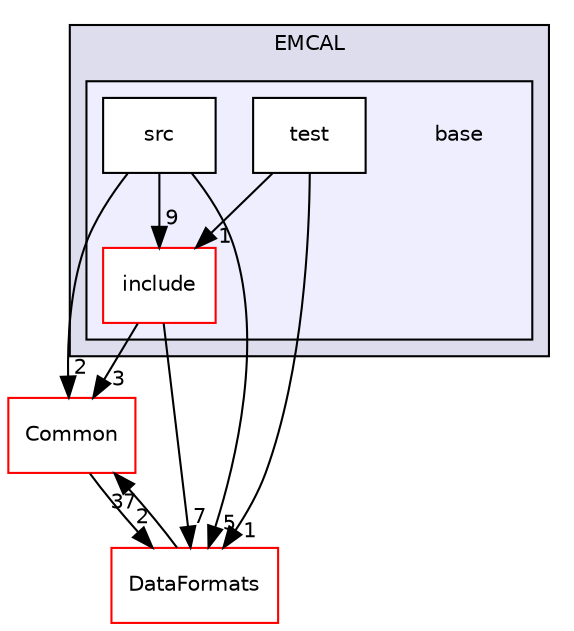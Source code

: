 digraph "/home/travis/build/AliceO2Group/AliceO2/Detectors/EMCAL/base" {
  bgcolor=transparent;
  compound=true
  node [ fontsize="10", fontname="Helvetica"];
  edge [ labelfontsize="10", labelfontname="Helvetica"];
  subgraph clusterdir_088378b58cb1ba39db48039cbd66d10f {
    graph [ bgcolor="#ddddee", pencolor="black", label="EMCAL" fontname="Helvetica", fontsize="10", URL="dir_088378b58cb1ba39db48039cbd66d10f.html"]
  subgraph clusterdir_478733f24fb8878a4cdf7773310adedd {
    graph [ bgcolor="#eeeeff", pencolor="black", label="" URL="dir_478733f24fb8878a4cdf7773310adedd.html"];
    dir_478733f24fb8878a4cdf7773310adedd [shape=plaintext label="base"];
    dir_d913fa5f752939d931056a55b4543460 [shape=box label="include" color="red" fillcolor="white" style="filled" URL="dir_d913fa5f752939d931056a55b4543460.html"];
    dir_aaff9a4cab11643ccb41bda8dc752e40 [shape=box label="src" color="black" fillcolor="white" style="filled" URL="dir_aaff9a4cab11643ccb41bda8dc752e40.html"];
    dir_d2e5374259555c6acf72a211012e1527 [shape=box label="test" color="black" fillcolor="white" style="filled" URL="dir_d2e5374259555c6acf72a211012e1527.html"];
  }
  }
  dir_4ab6b4cc6a7edbff49100e9123df213f [shape=box label="Common" color="red" URL="dir_4ab6b4cc6a7edbff49100e9123df213f.html"];
  dir_2171f7ec022c5423887b07c69b2f5b48 [shape=box label="DataFormats" color="red" URL="dir_2171f7ec022c5423887b07c69b2f5b48.html"];
  dir_aaff9a4cab11643ccb41bda8dc752e40->dir_d913fa5f752939d931056a55b4543460 [headlabel="9", labeldistance=1.5 headhref="dir_000228_000210.html"];
  dir_aaff9a4cab11643ccb41bda8dc752e40->dir_4ab6b4cc6a7edbff49100e9123df213f [headlabel="2", labeldistance=1.5 headhref="dir_000228_000032.html"];
  dir_aaff9a4cab11643ccb41bda8dc752e40->dir_2171f7ec022c5423887b07c69b2f5b48 [headlabel="5", labeldistance=1.5 headhref="dir_000228_000085.html"];
  dir_d913fa5f752939d931056a55b4543460->dir_4ab6b4cc6a7edbff49100e9123df213f [headlabel="3", labeldistance=1.5 headhref="dir_000210_000032.html"];
  dir_d913fa5f752939d931056a55b4543460->dir_2171f7ec022c5423887b07c69b2f5b48 [headlabel="7", labeldistance=1.5 headhref="dir_000210_000085.html"];
  dir_d2e5374259555c6acf72a211012e1527->dir_d913fa5f752939d931056a55b4543460 [headlabel="1", labeldistance=1.5 headhref="dir_000438_000210.html"];
  dir_d2e5374259555c6acf72a211012e1527->dir_2171f7ec022c5423887b07c69b2f5b48 [headlabel="1", labeldistance=1.5 headhref="dir_000438_000085.html"];
  dir_4ab6b4cc6a7edbff49100e9123df213f->dir_2171f7ec022c5423887b07c69b2f5b48 [headlabel="2", labeldistance=1.5 headhref="dir_000032_000085.html"];
  dir_2171f7ec022c5423887b07c69b2f5b48->dir_4ab6b4cc6a7edbff49100e9123df213f [headlabel="37", labeldistance=1.5 headhref="dir_000085_000032.html"];
}
